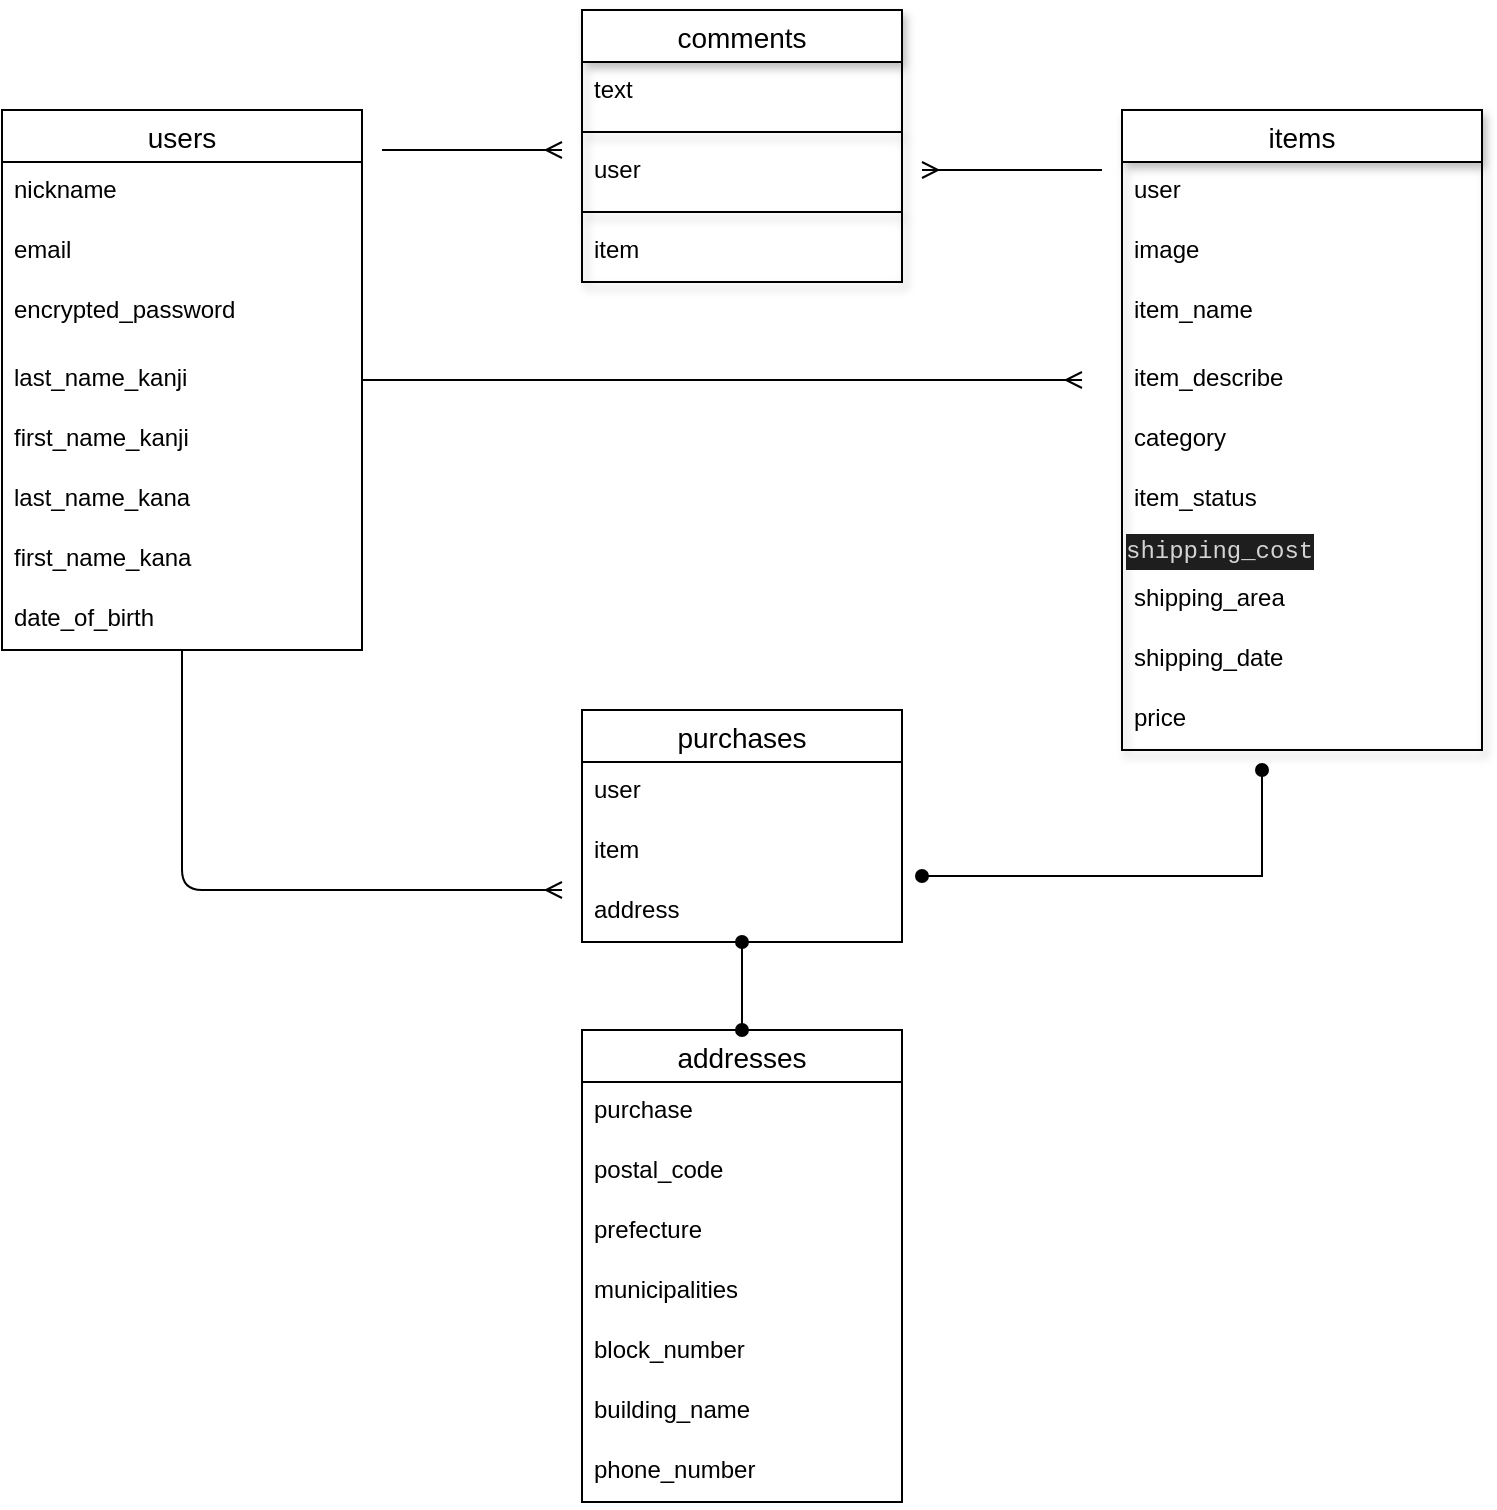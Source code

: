 <mxfile version="13.10.0" type="embed" pages="2">
    <diagram id="et3nV_hdQS4ry0JIVv-h" name="ページ1">
        <mxGraphModel dx="939" dy="760" grid="1" gridSize="10" guides="1" tooltips="1" connect="1" arrows="1" fold="1" page="1" pageScale="1" pageWidth="827" pageHeight="1169" math="0" shadow="0">
            <root>
                <mxCell id="0"/>
                <mxCell id="1" parent="0"/>
                <mxCell id="FHm36_8-XQvNdz8TNzGY-82" value="items" style="swimlane;fontStyle=0;childLayout=stackLayout;horizontal=1;startSize=26;horizontalStack=0;resizeParent=1;resizeParentMax=0;resizeLast=0;collapsible=1;marginBottom=0;align=center;fontSize=14;aspect=fixed;shadow=1;" parent="1" vertex="1">
                    <mxGeometry x="580" y="90" width="180" height="320" as="geometry"/>
                </mxCell>
                <mxCell id="FHm36_8-XQvNdz8TNzGY-83" value="user" style="text;strokeColor=none;fillColor=none;spacingLeft=4;spacingRight=4;overflow=hidden;rotatable=0;points=[[0,0.5],[1,0.5]];portConstraint=eastwest;fontSize=12;" parent="FHm36_8-XQvNdz8TNzGY-82" vertex="1">
                    <mxGeometry y="26" width="180" height="30" as="geometry"/>
                </mxCell>
                <mxCell id="FHm36_8-XQvNdz8TNzGY-85" value="image" style="text;strokeColor=none;fillColor=none;spacingLeft=4;spacingRight=4;overflow=hidden;rotatable=0;points=[[0,0.5],[1,0.5]];portConstraint=eastwest;fontSize=12;" parent="FHm36_8-XQvNdz8TNzGY-82" vertex="1">
                    <mxGeometry y="56" width="180" height="30" as="geometry"/>
                </mxCell>
                <mxCell id="FHm36_8-XQvNdz8TNzGY-87" value="item_name " style="text;strokeColor=none;fillColor=none;spacingLeft=4;spacingRight=4;overflow=hidden;rotatable=0;points=[[0,0.5],[1,0.5]];portConstraint=eastwest;fontSize=12;" parent="FHm36_8-XQvNdz8TNzGY-82" vertex="1">
                    <mxGeometry y="86" width="180" height="34" as="geometry"/>
                </mxCell>
                <mxCell id="FHm36_8-XQvNdz8TNzGY-181" value="item_describe" style="text;strokeColor=none;fillColor=none;spacingLeft=4;spacingRight=4;overflow=hidden;rotatable=0;points=[[0,0.5],[1,0.5]];portConstraint=eastwest;fontSize=12;rounded=0;sketch=0;" parent="FHm36_8-XQvNdz8TNzGY-82" vertex="1">
                    <mxGeometry y="120" width="180" height="30" as="geometry"/>
                </mxCell>
                <mxCell id="FHm36_8-XQvNdz8TNzGY-91" value="category " style="text;strokeColor=none;fillColor=none;spacingLeft=4;spacingRight=4;overflow=hidden;rotatable=0;points=[[0,0.5],[1,0.5]];portConstraint=eastwest;fontSize=12;rounded=0;sketch=0;" parent="FHm36_8-XQvNdz8TNzGY-82" vertex="1">
                    <mxGeometry y="150" width="180" height="30" as="geometry"/>
                </mxCell>
                <mxCell id="FHm36_8-XQvNdz8TNzGY-93" value="item_status" style="text;strokeColor=none;fillColor=none;spacingLeft=4;spacingRight=4;overflow=hidden;rotatable=0;points=[[0,0.5],[1,0.5]];portConstraint=eastwest;fontSize=12;rounded=0;sketch=0;" parent="FHm36_8-XQvNdz8TNzGY-82" vertex="1">
                    <mxGeometry y="180" width="180" height="30" as="geometry"/>
                </mxCell>
                <mxCell id="FHm36_8-XQvNdz8TNzGY-96" value="&lt;div style=&quot;color: rgb(212 , 212 , 212) ; background-color: rgb(30 , 30 , 30) ; font-family: &amp;quot;menlo&amp;quot; , &amp;quot;monaco&amp;quot; , &amp;quot;courier new&amp;quot; , monospace ; line-height: 18px&quot;&gt;shipping_cost&lt;/div&gt;" style="text;html=1;align=left;verticalAlign=middle;resizable=0;points=[];autosize=1;" parent="FHm36_8-XQvNdz8TNzGY-82" vertex="1">
                    <mxGeometry y="210" width="180" height="20" as="geometry"/>
                </mxCell>
                <mxCell id="FHm36_8-XQvNdz8TNzGY-99" value="shipping_area" style="text;strokeColor=none;fillColor=none;spacingLeft=4;spacingRight=4;overflow=hidden;rotatable=0;points=[[0,0.5],[1,0.5]];portConstraint=eastwest;fontSize=12;rounded=0;shadow=1;sketch=0;align=left;" parent="FHm36_8-XQvNdz8TNzGY-82" vertex="1">
                    <mxGeometry y="230" width="180" height="30" as="geometry"/>
                </mxCell>
                <mxCell id="FHm36_8-XQvNdz8TNzGY-103" value="shipping_date" style="text;strokeColor=none;fillColor=none;spacingLeft=4;spacingRight=4;overflow=hidden;rotatable=0;points=[[0,0.5],[1,0.5]];portConstraint=eastwest;fontSize=12;rounded=0;shadow=1;sketch=0;align=left;" parent="FHm36_8-XQvNdz8TNzGY-82" vertex="1">
                    <mxGeometry y="260" width="180" height="30" as="geometry"/>
                </mxCell>
                <mxCell id="FHm36_8-XQvNdz8TNzGY-102" value="price " style="text;strokeColor=none;fillColor=none;spacingLeft=4;spacingRight=4;overflow=hidden;rotatable=0;points=[[0,0.5],[1,0.5]];portConstraint=eastwest;fontSize=12;rounded=0;shadow=1;sketch=0;align=left;" parent="FHm36_8-XQvNdz8TNzGY-82" vertex="1">
                    <mxGeometry y="290" width="180" height="30" as="geometry"/>
                </mxCell>
                <mxCell id="FHm36_8-XQvNdz8TNzGY-247" style="edgeStyle=orthogonalEdgeStyle;rounded=1;sketch=0;orthogonalLoop=1;jettySize=auto;html=1;endArrow=ERmany;endFill=0;strokeWidth=1;" parent="1" source="19" edge="1">
                    <mxGeometry relative="1" as="geometry">
                        <mxPoint x="300" y="480" as="targetPoint"/>
                        <Array as="points">
                            <mxPoint x="110" y="420"/>
                            <mxPoint x="110" y="420"/>
                        </Array>
                    </mxGeometry>
                </mxCell>
                <mxCell id="37" style="edgeStyle=none;rounded=0;orthogonalLoop=1;jettySize=auto;html=1;startArrow=none;startFill=0;endArrow=ERmany;endFill=0;" edge="1" parent="1">
                    <mxGeometry relative="1" as="geometry">
                        <mxPoint x="300" y="110" as="targetPoint"/>
                        <mxPoint x="210" y="110" as="sourcePoint"/>
                    </mxGeometry>
                </mxCell>
                <mxCell id="39" style="edgeStyle=none;rounded=0;orthogonalLoop=1;jettySize=auto;html=1;startArrow=none;startFill=0;endArrow=ERmany;endFill=0;" edge="1" parent="1" source="19">
                    <mxGeometry relative="1" as="geometry">
                        <mxPoint x="560" y="225.0" as="targetPoint"/>
                    </mxGeometry>
                </mxCell>
                <mxCell id="19" value="users" style="swimlane;fontStyle=0;childLayout=stackLayout;horizontal=1;startSize=26;horizontalStack=0;resizeParent=1;resizeParentMax=0;resizeLast=0;collapsible=1;marginBottom=0;align=center;fontSize=14;aspect=fixed;" parent="1" vertex="1">
                    <mxGeometry x="20" y="90" width="180" height="270" as="geometry"/>
                </mxCell>
                <mxCell id="20" value="nickname" style="text;strokeColor=none;fillColor=none;spacingLeft=4;spacingRight=4;overflow=hidden;rotatable=0;points=[[0,0.5],[1,0.5]];portConstraint=eastwest;fontSize=12;" parent="19" vertex="1">
                    <mxGeometry y="26" width="180" height="30" as="geometry"/>
                </mxCell>
                <mxCell id="21" value="email" style="text;strokeColor=none;fillColor=none;spacingLeft=4;spacingRight=4;overflow=hidden;rotatable=0;points=[[0,0.5],[1,0.5]];portConstraint=eastwest;fontSize=12;" parent="19" vertex="1">
                    <mxGeometry y="56" width="180" height="30" as="geometry"/>
                </mxCell>
                <mxCell id="22" value="encrypted_password" style="text;strokeColor=none;fillColor=none;spacingLeft=4;spacingRight=4;overflow=hidden;rotatable=0;points=[[0,0.5],[1,0.5]];portConstraint=eastwest;fontSize=12;" parent="19" vertex="1">
                    <mxGeometry y="86" width="180" height="34" as="geometry"/>
                </mxCell>
                <mxCell id="FHm36_8-XQvNdz8TNzGY-64" value="last_name_kanji" style="text;strokeColor=none;fillColor=none;spacingLeft=4;spacingRight=4;overflow=hidden;rotatable=0;points=[[0,0.5],[1,0.5]];portConstraint=eastwest;fontSize=12;rounded=0;sketch=0;" parent="19" vertex="1">
                    <mxGeometry y="120" width="180" height="30" as="geometry"/>
                </mxCell>
                <mxCell id="FHm36_8-XQvNdz8TNzGY-67" value="first_name_kanji" style="text;strokeColor=none;fillColor=none;spacingLeft=4;spacingRight=4;overflow=hidden;rotatable=0;points=[[0,0.5],[1,0.5]];portConstraint=eastwest;fontSize=12;rounded=0;sketch=0;" parent="19" vertex="1">
                    <mxGeometry y="150" width="180" height="30" as="geometry"/>
                </mxCell>
                <mxCell id="FHm36_8-XQvNdz8TNzGY-69" value="last_name_kana" style="text;strokeColor=none;fillColor=none;spacingLeft=4;spacingRight=4;overflow=hidden;rotatable=0;points=[[0,0.5],[1,0.5]];portConstraint=eastwest;fontSize=12;rounded=0;sketch=0;" parent="19" vertex="1">
                    <mxGeometry y="180" width="180" height="30" as="geometry"/>
                </mxCell>
                <mxCell id="FHm36_8-XQvNdz8TNzGY-230" value="first_name_kana " style="text;strokeColor=none;fillColor=none;spacingLeft=4;spacingRight=4;overflow=hidden;rotatable=0;points=[[0,0.5],[1,0.5]];portConstraint=eastwest;fontSize=12;rounded=0;sketch=0;" parent="19" vertex="1">
                    <mxGeometry y="210" width="180" height="30" as="geometry"/>
                </mxCell>
                <mxCell id="FHm36_8-XQvNdz8TNzGY-231" value="date_of_birth" style="text;strokeColor=none;fillColor=none;spacingLeft=4;spacingRight=4;overflow=hidden;rotatable=0;points=[[0,0.5],[1,0.5]];portConstraint=eastwest;fontSize=12;rounded=0;sketch=0;" parent="19" vertex="1">
                    <mxGeometry y="240" width="180" height="30" as="geometry"/>
                </mxCell>
                <mxCell id="FHm36_8-XQvNdz8TNzGY-237" value="addresses" style="swimlane;fontStyle=0;childLayout=stackLayout;horizontal=1;startSize=26;horizontalStack=0;resizeParent=1;resizeParentMax=0;resizeLast=0;collapsible=1;marginBottom=0;align=center;fontSize=14;rounded=0;sketch=0;" parent="1" vertex="1">
                    <mxGeometry x="310" y="550" width="160" height="236" as="geometry"/>
                </mxCell>
                <mxCell id="41" value="purchase" style="text;strokeColor=none;fillColor=none;spacingLeft=4;spacingRight=4;overflow=hidden;rotatable=0;points=[[0,0.5],[1,0.5]];portConstraint=eastwest;fontSize=12;" vertex="1" parent="FHm36_8-XQvNdz8TNzGY-237">
                    <mxGeometry y="26" width="160" height="30" as="geometry"/>
                </mxCell>
                <mxCell id="FHm36_8-XQvNdz8TNzGY-239" value="postal_code" style="text;strokeColor=none;fillColor=none;spacingLeft=4;spacingRight=4;overflow=hidden;rotatable=0;points=[[0,0.5],[1,0.5]];portConstraint=eastwest;fontSize=12;" parent="FHm36_8-XQvNdz8TNzGY-237" vertex="1">
                    <mxGeometry y="56" width="160" height="30" as="geometry"/>
                </mxCell>
                <mxCell id="FHm36_8-XQvNdz8TNzGY-241" value="prefecture" style="text;strokeColor=none;fillColor=none;spacingLeft=4;spacingRight=4;overflow=hidden;rotatable=0;points=[[0,0.5],[1,0.5]];portConstraint=eastwest;fontSize=12;" parent="FHm36_8-XQvNdz8TNzGY-237" vertex="1">
                    <mxGeometry y="86" width="160" height="30" as="geometry"/>
                </mxCell>
                <mxCell id="FHm36_8-XQvNdz8TNzGY-242" value="municipalities" style="text;strokeColor=none;fillColor=none;spacingLeft=4;spacingRight=4;overflow=hidden;rotatable=0;points=[[0,0.5],[1,0.5]];portConstraint=eastwest;fontSize=12;" parent="FHm36_8-XQvNdz8TNzGY-237" vertex="1">
                    <mxGeometry y="116" width="160" height="30" as="geometry"/>
                </mxCell>
                <mxCell id="FHm36_8-XQvNdz8TNzGY-243" value="block_number" style="text;strokeColor=none;fillColor=none;spacingLeft=4;spacingRight=4;overflow=hidden;rotatable=0;points=[[0,0.5],[1,0.5]];portConstraint=eastwest;fontSize=12;" parent="FHm36_8-XQvNdz8TNzGY-237" vertex="1">
                    <mxGeometry y="146" width="160" height="30" as="geometry"/>
                </mxCell>
                <mxCell id="FHm36_8-XQvNdz8TNzGY-244" value="building_name" style="text;strokeColor=none;fillColor=none;spacingLeft=4;spacingRight=4;overflow=hidden;rotatable=0;points=[[0,0.5],[1,0.5]];portConstraint=eastwest;fontSize=12;" parent="FHm36_8-XQvNdz8TNzGY-237" vertex="1">
                    <mxGeometry y="176" width="160" height="30" as="geometry"/>
                </mxCell>
                <mxCell id="FHm36_8-XQvNdz8TNzGY-245" value="phone_number" style="text;strokeColor=none;fillColor=none;spacingLeft=4;spacingRight=4;overflow=hidden;rotatable=0;points=[[0,0.5],[1,0.5]];portConstraint=eastwest;fontSize=12;" parent="FHm36_8-XQvNdz8TNzGY-237" vertex="1">
                    <mxGeometry y="206" width="160" height="30" as="geometry"/>
                </mxCell>
                <mxCell id="38" style="edgeStyle=none;rounded=0;orthogonalLoop=1;jettySize=auto;html=1;entryX=0.5;entryY=0;entryDx=0;entryDy=0;startArrow=oval;startFill=1;endArrow=oval;endFill=1;" edge="1" parent="1" source="25" target="FHm36_8-XQvNdz8TNzGY-237">
                    <mxGeometry relative="1" as="geometry"/>
                </mxCell>
                <mxCell id="42" style="edgeStyle=none;rounded=0;orthogonalLoop=1;jettySize=auto;html=1;startArrow=oval;startFill=1;endArrow=oval;endFill=1;" edge="1" parent="1">
                    <mxGeometry relative="1" as="geometry">
                        <mxPoint x="650" y="420" as="targetPoint"/>
                        <mxPoint x="480" y="473" as="sourcePoint"/>
                        <Array as="points">
                            <mxPoint x="650" y="473"/>
                        </Array>
                    </mxGeometry>
                </mxCell>
                <mxCell id="25" value="purchases" style="swimlane;fontStyle=0;childLayout=stackLayout;horizontal=1;startSize=26;horizontalStack=0;resizeParent=1;resizeParentMax=0;resizeLast=0;collapsible=1;marginBottom=0;align=center;fontSize=14;" vertex="1" parent="1">
                    <mxGeometry x="310" y="390" width="160" height="116" as="geometry"/>
                </mxCell>
                <mxCell id="26" value="user" style="text;strokeColor=none;fillColor=none;spacingLeft=4;spacingRight=4;overflow=hidden;rotatable=0;points=[[0,0.5],[1,0.5]];portConstraint=eastwest;fontSize=12;" vertex="1" parent="25">
                    <mxGeometry y="26" width="160" height="30" as="geometry"/>
                </mxCell>
                <mxCell id="27" value="item" style="text;strokeColor=none;fillColor=none;spacingLeft=4;spacingRight=4;overflow=hidden;rotatable=0;points=[[0,0.5],[1,0.5]];portConstraint=eastwest;fontSize=12;" vertex="1" parent="25">
                    <mxGeometry y="56" width="160" height="30" as="geometry"/>
                </mxCell>
                <mxCell id="43" value="address" style="text;strokeColor=none;fillColor=none;spacingLeft=4;spacingRight=4;overflow=hidden;rotatable=0;points=[[0,0.5],[1,0.5]];portConstraint=eastwest;fontSize=12;" vertex="1" parent="25">
                    <mxGeometry y="86" width="160" height="30" as="geometry"/>
                </mxCell>
                <mxCell id="29" style="edgeStyle=orthogonalEdgeStyle;rounded=0;orthogonalLoop=1;jettySize=auto;html=1;endArrow=ERmany;endFill=0;" edge="1" parent="1">
                    <mxGeometry relative="1" as="geometry">
                        <mxPoint x="480" y="120" as="targetPoint"/>
                        <mxPoint x="570" y="120" as="sourcePoint"/>
                    </mxGeometry>
                </mxCell>
                <mxCell id="FHm36_8-XQvNdz8TNzGY-163" value="comments" style="swimlane;fontStyle=0;childLayout=stackLayout;horizontal=1;startSize=26;horizontalStack=0;resizeParent=1;resizeParentMax=0;resizeLast=0;collapsible=1;marginBottom=0;align=center;fontSize=14;rounded=0;shadow=1;sketch=0;" parent="1" vertex="1">
                    <mxGeometry x="310" y="40" width="160" height="136" as="geometry"/>
                </mxCell>
                <mxCell id="FHm36_8-XQvNdz8TNzGY-164" value="text" style="text;strokeColor=none;fillColor=none;spacingLeft=4;spacingRight=4;overflow=hidden;rotatable=0;points=[[0,0.5],[1,0.5]];portConstraint=eastwest;fontSize=12;" parent="FHm36_8-XQvNdz8TNzGY-163" vertex="1">
                    <mxGeometry y="26" width="160" height="30" as="geometry"/>
                </mxCell>
                <mxCell id="FHm36_8-XQvNdz8TNzGY-167" value="" style="line;strokeWidth=1;rotatable=0;dashed=0;labelPosition=right;align=left;verticalAlign=middle;spacingTop=0;spacingLeft=6;points=[];portConstraint=eastwest;rounded=0;shadow=1;sketch=0;" parent="FHm36_8-XQvNdz8TNzGY-163" vertex="1">
                    <mxGeometry y="56" width="160" height="10" as="geometry"/>
                </mxCell>
                <mxCell id="FHm36_8-XQvNdz8TNzGY-165" value="user" style="text;strokeColor=none;fillColor=none;spacingLeft=4;spacingRight=4;overflow=hidden;rotatable=0;points=[[0,0.5],[1,0.5]];portConstraint=eastwest;fontSize=12;" parent="FHm36_8-XQvNdz8TNzGY-163" vertex="1">
                    <mxGeometry y="66" width="160" height="30" as="geometry"/>
                </mxCell>
                <mxCell id="FHm36_8-XQvNdz8TNzGY-169" value="" style="line;strokeWidth=1;rotatable=0;dashed=0;labelPosition=right;align=left;verticalAlign=middle;spacingTop=0;spacingLeft=6;points=[];portConstraint=eastwest;rounded=0;shadow=1;sketch=0;" parent="FHm36_8-XQvNdz8TNzGY-163" vertex="1">
                    <mxGeometry y="96" width="160" height="10" as="geometry"/>
                </mxCell>
                <mxCell id="FHm36_8-XQvNdz8TNzGY-166" value="item" style="text;strokeColor=none;fillColor=none;spacingLeft=4;spacingRight=4;overflow=hidden;rotatable=0;points=[[0,0.5],[1,0.5]];portConstraint=eastwest;fontSize=12;" parent="FHm36_8-XQvNdz8TNzGY-163" vertex="1">
                    <mxGeometry y="106" width="160" height="30" as="geometry"/>
                </mxCell>
            </root>
        </mxGraphModel>
    </diagram>
    <diagram id="GjrqVixyo5Lb_xLwM2QC" name="ページ2">
        &#xa;
        <mxGraphModel dx="358" dy="532" grid="1" gridSize="10" guides="1" tooltips="1" connect="1" arrows="1" fold="1" page="1" pageScale="1" pageWidth="827" pageHeight="1169" math="0" shadow="0">
            &#xa;
            <root>
                &#xa;
                <mxCell id="041GzAaOtuiJibeUxBGK-0"/>
                &#xa;
                <mxCell id="041GzAaOtuiJibeUxBGK-1" parent="041GzAaOtuiJibeUxBGK-0"/>
                &#xa;
            </root>
            &#xa;
        </mxGraphModel>
        &#xa;
    </diagram>
</mxfile>